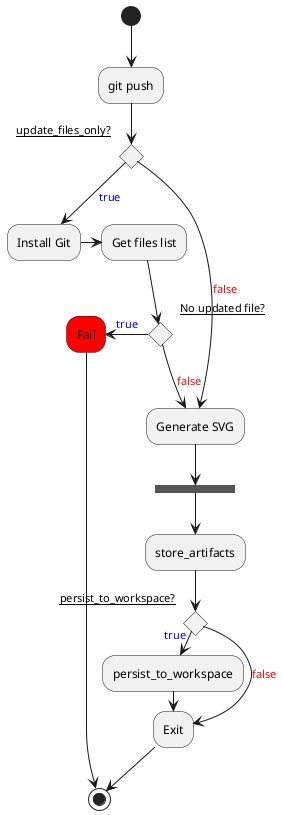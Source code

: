 @startuml
(*) --> "git push"


if "<u>update_files_only?</u>" then
  -down->[<color:blue>true</color>]"Install Git"
  ->"Get files list"
  if "<u>No updated file?</u>" then
    -left-> [<color:blue>true</color>] "Fail" #red
    -->(*)
  else
    -down->[<color:red>false</color>]"Generate SVG"
  endif
else
  -->[<color:red>false</color>]"Generate SVG"
endif

"Generate SVG" --> ==show==

==show== --> "store_artifacts"


if "<u>persist_to_workspace?</u>" then
  -right-> [<color:blue>true</color>] "persist_to_workspace"
  ->"Exit"
else
  -->[<color:red>false</color>]"Exit"
endif

--> (*)
@enduml
